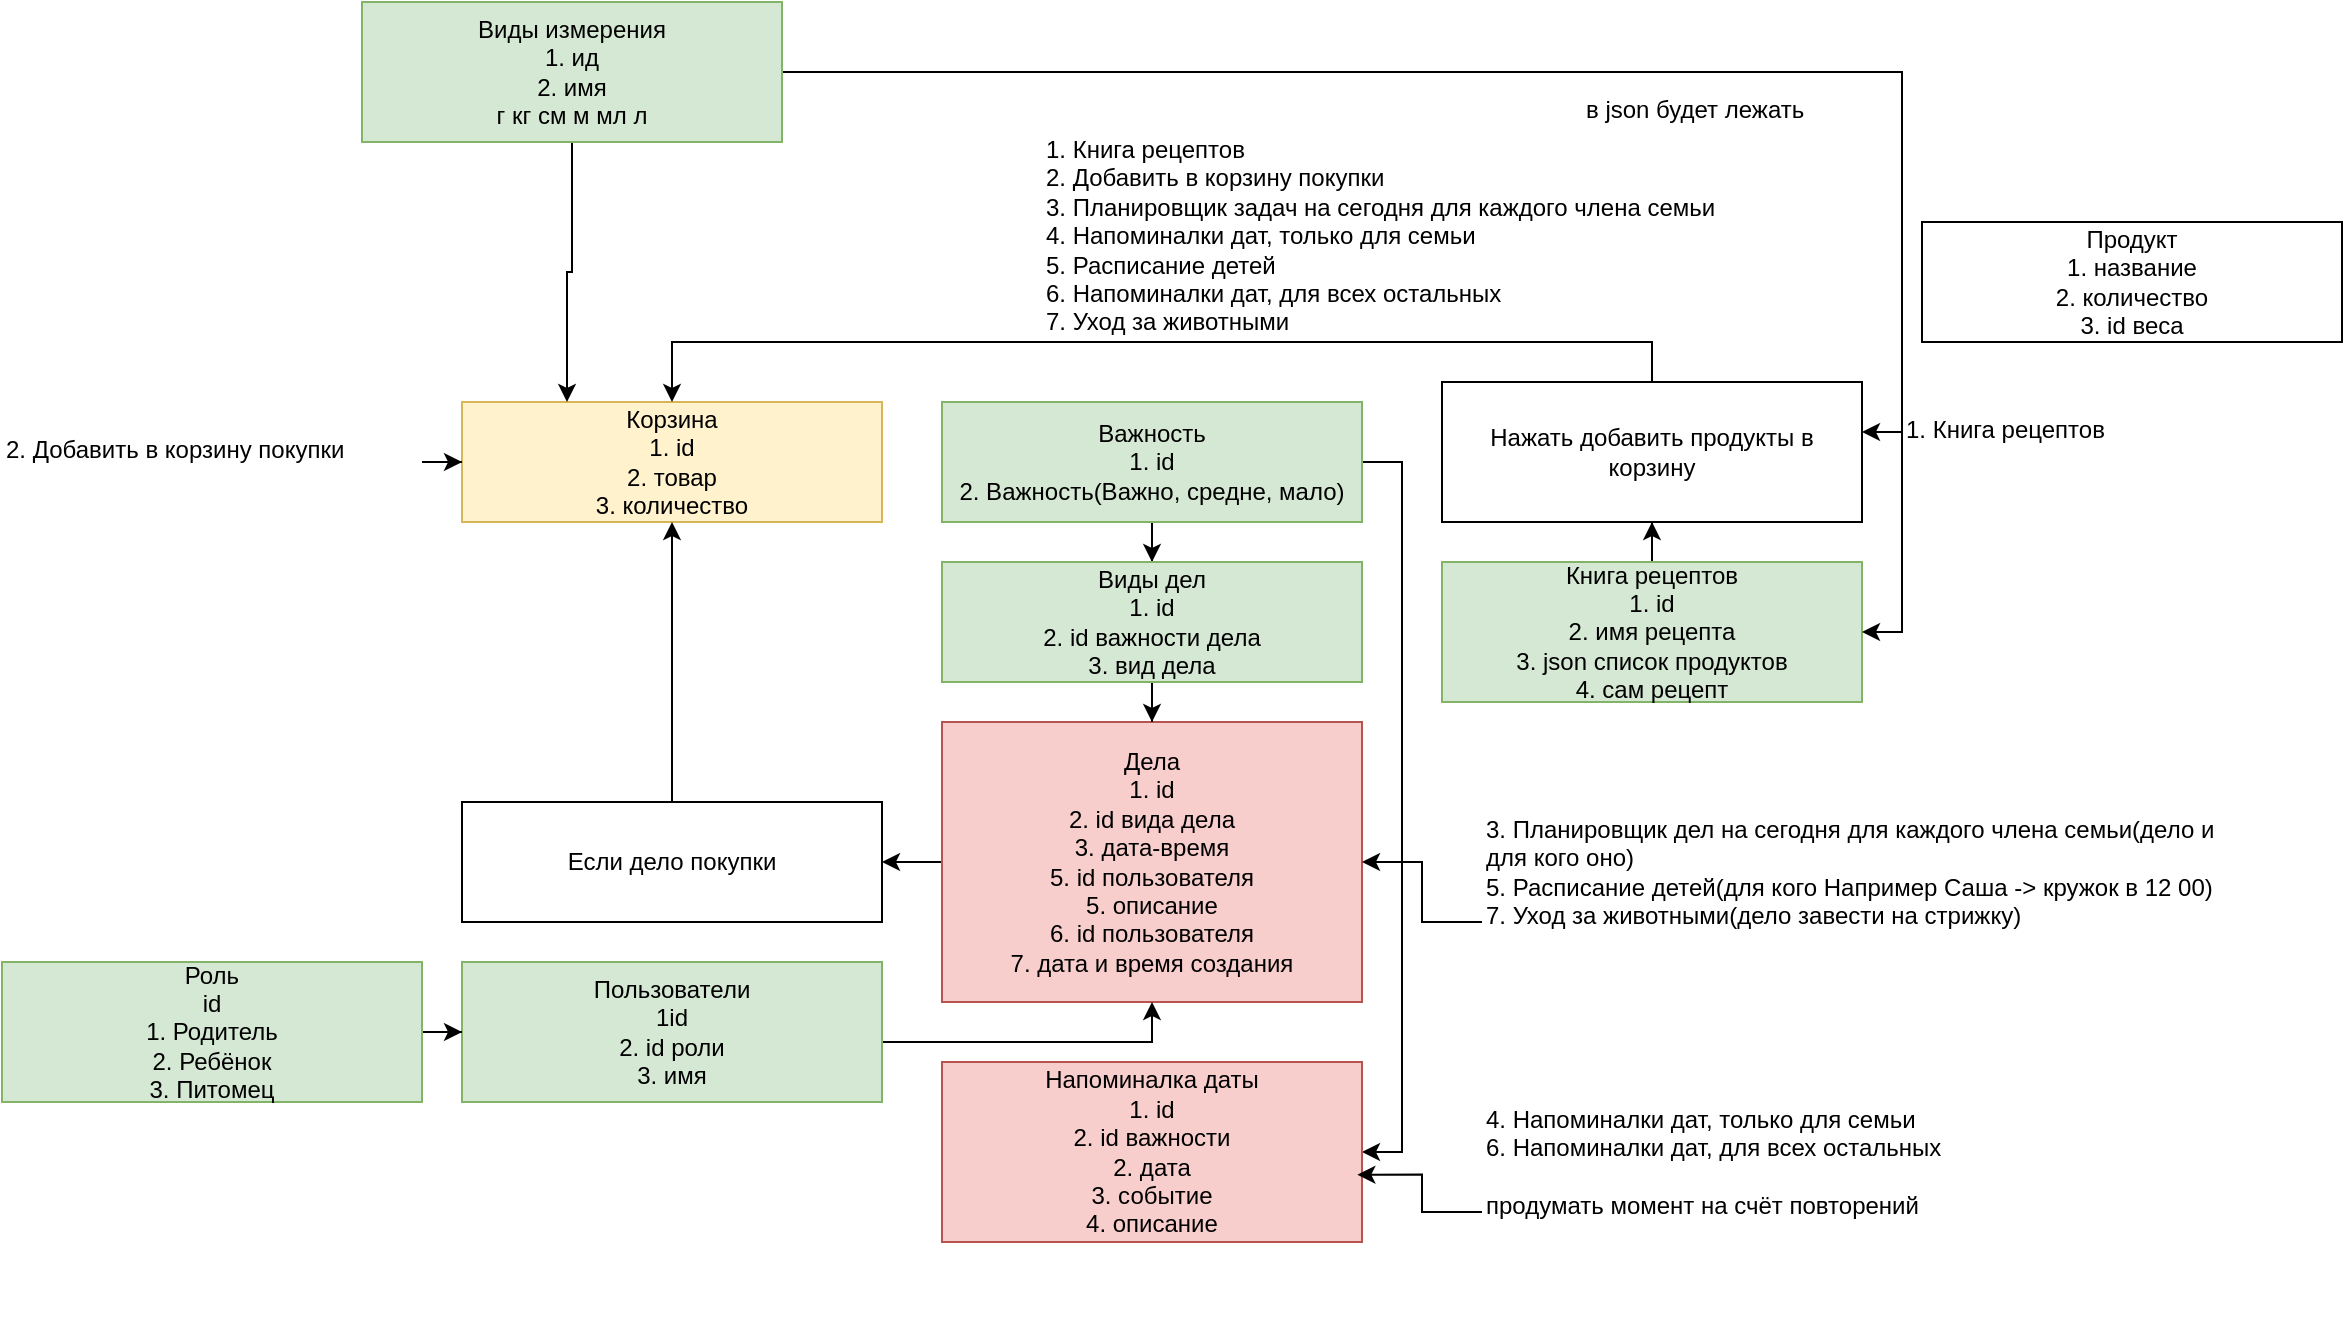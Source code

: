 <mxfile version="26.2.13">
  <diagram name="Страница — 1" id="LQEoc7Ox_GN1DkzEkNf7">
    <mxGraphModel dx="2255" dy="1912" grid="1" gridSize="10" guides="1" tooltips="1" connect="1" arrows="1" fold="1" page="1" pageScale="1" pageWidth="827" pageHeight="1169" math="0" shadow="0">
      <root>
        <mxCell id="0" />
        <mxCell id="1" parent="0" />
        <mxCell id="lm29R8KMJcdYnlwVV_AK-13" style="edgeStyle=orthogonalEdgeStyle;rounded=0;orthogonalLoop=1;jettySize=auto;html=1;entryX=1;entryY=0.5;entryDx=0;entryDy=0;" parent="1" source="lm29R8KMJcdYnlwVV_AK-1" target="lm29R8KMJcdYnlwVV_AK-12" edge="1">
          <mxGeometry relative="1" as="geometry" />
        </mxCell>
        <mxCell id="lm29R8KMJcdYnlwVV_AK-1" value="Дела&lt;div&gt;1. id&lt;/div&gt;&lt;div&gt;2. id вида дела&lt;/div&gt;&lt;div&gt;3. дата-время&lt;/div&gt;&lt;div&gt;5. id пользователя&lt;/div&gt;&lt;div&gt;5. описание&lt;/div&gt;&lt;div&gt;6. id пользователя&lt;/div&gt;&lt;div&gt;7. дата и время создания&lt;/div&gt;" style="rounded=0;whiteSpace=wrap;html=1;fillColor=#f8cecc;strokeColor=#b85450;" parent="1" vertex="1">
          <mxGeometry x="110" y="280" width="210" height="140" as="geometry" />
        </mxCell>
        <mxCell id="lm29R8KMJcdYnlwVV_AK-5" style="edgeStyle=orthogonalEdgeStyle;rounded=0;orthogonalLoop=1;jettySize=auto;html=1;entryX=0.5;entryY=0;entryDx=0;entryDy=0;" parent="1" source="lm29R8KMJcdYnlwVV_AK-2" target="lm29R8KMJcdYnlwVV_AK-3" edge="1">
          <mxGeometry relative="1" as="geometry" />
        </mxCell>
        <mxCell id="lm29R8KMJcdYnlwVV_AK-21" style="edgeStyle=orthogonalEdgeStyle;rounded=0;orthogonalLoop=1;jettySize=auto;html=1;entryX=1;entryY=0.5;entryDx=0;entryDy=0;" parent="1" source="lm29R8KMJcdYnlwVV_AK-2" target="lm29R8KMJcdYnlwVV_AK-20" edge="1">
          <mxGeometry relative="1" as="geometry">
            <Array as="points">
              <mxPoint x="340" y="150" />
              <mxPoint x="340" y="495" />
            </Array>
          </mxGeometry>
        </mxCell>
        <mxCell id="lm29R8KMJcdYnlwVV_AK-2" value="Важность&lt;div&gt;1. id&lt;br&gt;2. Важность(Важно, средне, мало)&lt;/div&gt;" style="rounded=0;whiteSpace=wrap;html=1;fillColor=#d5e8d4;strokeColor=#82b366;" parent="1" vertex="1">
          <mxGeometry x="110" y="120" width="210" height="60" as="geometry" />
        </mxCell>
        <mxCell id="lm29R8KMJcdYnlwVV_AK-6" style="edgeStyle=orthogonalEdgeStyle;rounded=0;orthogonalLoop=1;jettySize=auto;html=1;entryX=0.5;entryY=0;entryDx=0;entryDy=0;" parent="1" source="lm29R8KMJcdYnlwVV_AK-3" target="lm29R8KMJcdYnlwVV_AK-1" edge="1">
          <mxGeometry relative="1" as="geometry" />
        </mxCell>
        <mxCell id="lm29R8KMJcdYnlwVV_AK-3" value="Виды дел&lt;div&gt;1. id&lt;/div&gt;&lt;div&gt;2. id важности дела&lt;/div&gt;&lt;div&gt;3. вид дела&lt;/div&gt;" style="rounded=0;whiteSpace=wrap;html=1;fillColor=#d5e8d4;strokeColor=#82b366;" parent="1" vertex="1">
          <mxGeometry x="110" y="200" width="210" height="60" as="geometry" />
        </mxCell>
        <mxCell id="lm29R8KMJcdYnlwVV_AK-7" value="1. Книга рецептов&#xa;2. Добавить в корзину покупки&#xa;3. Планировщик задач на сегодня для каждого члена семьи&#xa;4. Напоминалки дат, только для семьи&#xa;5. Расписание детей&#xa;6. Напоминалки дат, для всех остальных&#xa;7. Уход за животными" style="text;whiteSpace=wrap;" parent="1" vertex="1">
          <mxGeometry x="160" y="-20" width="370" height="120" as="geometry" />
        </mxCell>
        <mxCell id="lm29R8KMJcdYnlwVV_AK-18" style="edgeStyle=orthogonalEdgeStyle;rounded=0;orthogonalLoop=1;jettySize=auto;html=1;entryX=0.5;entryY=1;entryDx=0;entryDy=0;" parent="1" source="lm29R8KMJcdYnlwVV_AK-8" target="lm29R8KMJcdYnlwVV_AK-16" edge="1">
          <mxGeometry relative="1" as="geometry" />
        </mxCell>
        <mxCell id="lm29R8KMJcdYnlwVV_AK-8" value="Книга рецептов&lt;div&gt;1. id&lt;/div&gt;&lt;div&gt;2. имя рецепта&lt;/div&gt;&lt;div&gt;3. json список продуктов&lt;br&gt;4. сам рецепт&lt;/div&gt;" style="rounded=0;whiteSpace=wrap;html=1;fillColor=#d5e8d4;strokeColor=#82b366;" parent="1" vertex="1">
          <mxGeometry x="360" y="200" width="210" height="70" as="geometry" />
        </mxCell>
        <mxCell id="lm29R8KMJcdYnlwVV_AK-9" value="Корзина&lt;div&gt;1. id&lt;/div&gt;&lt;div&gt;2. товар&lt;/div&gt;&lt;div&gt;3. количество&lt;/div&gt;" style="rounded=0;whiteSpace=wrap;html=1;fillColor=#fff2cc;strokeColor=#d6b656;" parent="1" vertex="1">
          <mxGeometry x="-130" y="120" width="210" height="60" as="geometry" />
        </mxCell>
        <mxCell id="lm29R8KMJcdYnlwVV_AK-14" style="edgeStyle=orthogonalEdgeStyle;rounded=0;orthogonalLoop=1;jettySize=auto;html=1;" parent="1" source="lm29R8KMJcdYnlwVV_AK-12" target="lm29R8KMJcdYnlwVV_AK-9" edge="1">
          <mxGeometry relative="1" as="geometry" />
        </mxCell>
        <mxCell id="lm29R8KMJcdYnlwVV_AK-12" value="Если дело покупки" style="rounded=0;whiteSpace=wrap;html=1;" parent="1" vertex="1">
          <mxGeometry x="-130" y="320" width="210" height="60" as="geometry" />
        </mxCell>
        <mxCell id="lm29R8KMJcdYnlwVV_AK-17" style="edgeStyle=orthogonalEdgeStyle;rounded=0;orthogonalLoop=1;jettySize=auto;html=1;entryX=0.5;entryY=0;entryDx=0;entryDy=0;exitX=0.5;exitY=0;exitDx=0;exitDy=0;" parent="1" source="lm29R8KMJcdYnlwVV_AK-16" target="lm29R8KMJcdYnlwVV_AK-9" edge="1">
          <mxGeometry relative="1" as="geometry" />
        </mxCell>
        <mxCell id="lm29R8KMJcdYnlwVV_AK-16" value="Нажать добавить продукты в корзину" style="rounded=0;whiteSpace=wrap;html=1;" parent="1" vertex="1">
          <mxGeometry x="360" y="110" width="210" height="70" as="geometry" />
        </mxCell>
        <mxCell id="lm29R8KMJcdYnlwVV_AK-20" value="Напоминалка даты&lt;br&gt;1. id&lt;div&gt;2. id важности&lt;/div&gt;&lt;div&gt;&lt;div&gt;2. дата&lt;/div&gt;&lt;div&gt;3. событие&lt;/div&gt;&lt;div&gt;4. описание&lt;/div&gt;&lt;/div&gt;" style="rounded=0;whiteSpace=wrap;html=1;fillColor=#f8cecc;strokeColor=#b85450;" parent="1" vertex="1">
          <mxGeometry x="110" y="450" width="210" height="90" as="geometry" />
        </mxCell>
        <mxCell id="lm29R8KMJcdYnlwVV_AK-24" style="edgeStyle=orthogonalEdgeStyle;rounded=0;orthogonalLoop=1;jettySize=auto;html=1;entryX=1;entryY=0.5;entryDx=0;entryDy=0;" parent="1" source="lm29R8KMJcdYnlwVV_AK-22" target="lm29R8KMJcdYnlwVV_AK-1" edge="1">
          <mxGeometry relative="1" as="geometry" />
        </mxCell>
        <mxCell id="lm29R8KMJcdYnlwVV_AK-22" value="3. Планировщик дел на сегодня для каждого члена семьи(дело и для кого оно)&#xa;5. Расписание детей(для кого Например Саша -&gt; кружок в 12 00)&#xa;7. Уход за животными(дело завести на стрижку)" style="text;whiteSpace=wrap;" parent="1" vertex="1">
          <mxGeometry x="380" y="320" width="370" height="120" as="geometry" />
        </mxCell>
        <mxCell id="lm29R8KMJcdYnlwVV_AK-23" value="4. Напоминалки дат, только для семьи&#xa;6. Напоминалки дат, для всех остальных&#xa;&#xa;продумать момент на счёт повторений" style="text;whiteSpace=wrap;" parent="1" vertex="1">
          <mxGeometry x="380" y="465" width="370" height="120" as="geometry" />
        </mxCell>
        <mxCell id="lm29R8KMJcdYnlwVV_AK-26" style="edgeStyle=orthogonalEdgeStyle;rounded=0;orthogonalLoop=1;jettySize=auto;html=1;entryX=0.989;entryY=0.626;entryDx=0;entryDy=0;entryPerimeter=0;" parent="1" source="lm29R8KMJcdYnlwVV_AK-23" target="lm29R8KMJcdYnlwVV_AK-20" edge="1">
          <mxGeometry relative="1" as="geometry" />
        </mxCell>
        <mxCell id="lm29R8KMJcdYnlwVV_AK-28" style="edgeStyle=orthogonalEdgeStyle;rounded=0;orthogonalLoop=1;jettySize=auto;html=1;entryX=0;entryY=0.5;entryDx=0;entryDy=0;" parent="1" source="lm29R8KMJcdYnlwVV_AK-27" target="lm29R8KMJcdYnlwVV_AK-9" edge="1">
          <mxGeometry relative="1" as="geometry" />
        </mxCell>
        <mxCell id="lm29R8KMJcdYnlwVV_AK-27" value="2. Добавить в корзину покупки" style="text;whiteSpace=wrap;" parent="1" vertex="1">
          <mxGeometry x="-360" y="130" width="210" height="40" as="geometry" />
        </mxCell>
        <mxCell id="lm29R8KMJcdYnlwVV_AK-30" style="edgeStyle=orthogonalEdgeStyle;rounded=0;orthogonalLoop=1;jettySize=auto;html=1;" parent="1" source="lm29R8KMJcdYnlwVV_AK-29" target="lm29R8KMJcdYnlwVV_AK-16" edge="1">
          <mxGeometry relative="1" as="geometry">
            <Array as="points">
              <mxPoint x="670" y="145" />
            </Array>
          </mxGeometry>
        </mxCell>
        <mxCell id="lm29R8KMJcdYnlwVV_AK-29" value="1. Книга рецептов" style="text;whiteSpace=wrap;" parent="1" vertex="1">
          <mxGeometry x="590" y="120" width="170" height="30" as="geometry" />
        </mxCell>
        <mxCell id="lm29R8KMJcdYnlwVV_AK-35" style="edgeStyle=orthogonalEdgeStyle;rounded=0;orthogonalLoop=1;jettySize=auto;html=1;entryX=0.5;entryY=1;entryDx=0;entryDy=0;" parent="1" source="lm29R8KMJcdYnlwVV_AK-31" target="lm29R8KMJcdYnlwVV_AK-1" edge="1">
          <mxGeometry relative="1" as="geometry">
            <Array as="points">
              <mxPoint x="215" y="440" />
            </Array>
          </mxGeometry>
        </mxCell>
        <mxCell id="lm29R8KMJcdYnlwVV_AK-31" value="Пользователи&lt;div&gt;1id&lt;/div&gt;&lt;div&gt;2. id роли&lt;br&gt;3. имя&lt;/div&gt;" style="rounded=0;whiteSpace=wrap;html=1;fillColor=#d5e8d4;strokeColor=#82b366;" parent="1" vertex="1">
          <mxGeometry x="-130" y="400" width="210" height="70" as="geometry" />
        </mxCell>
        <mxCell id="lm29R8KMJcdYnlwVV_AK-34" style="edgeStyle=orthogonalEdgeStyle;rounded=0;orthogonalLoop=1;jettySize=auto;html=1;entryX=0;entryY=0.5;entryDx=0;entryDy=0;" parent="1" source="lm29R8KMJcdYnlwVV_AK-32" target="lm29R8KMJcdYnlwVV_AK-31" edge="1">
          <mxGeometry relative="1" as="geometry" />
        </mxCell>
        <mxCell id="lm29R8KMJcdYnlwVV_AK-32" value="Роль&lt;div&gt;id&lt;br&gt;1. Родитель&lt;div&gt;2. Ребёнок&lt;br&gt;3. Питомец&lt;/div&gt;&lt;/div&gt;" style="rounded=0;whiteSpace=wrap;html=1;fillColor=#d5e8d4;strokeColor=#82b366;" parent="1" vertex="1">
          <mxGeometry x="-360" y="400" width="210" height="70" as="geometry" />
        </mxCell>
        <mxCell id="7WKAR1FsFvdeox_WHZgT-4" style="edgeStyle=orthogonalEdgeStyle;rounded=0;orthogonalLoop=1;jettySize=auto;html=1;entryX=0.25;entryY=0;entryDx=0;entryDy=0;" edge="1" parent="1" source="7WKAR1FsFvdeox_WHZgT-2" target="lm29R8KMJcdYnlwVV_AK-9">
          <mxGeometry relative="1" as="geometry" />
        </mxCell>
        <mxCell id="7WKAR1FsFvdeox_WHZgT-8" style="edgeStyle=orthogonalEdgeStyle;rounded=0;orthogonalLoop=1;jettySize=auto;html=1;entryX=1;entryY=0.5;entryDx=0;entryDy=0;" edge="1" parent="1" source="7WKAR1FsFvdeox_WHZgT-2" target="lm29R8KMJcdYnlwVV_AK-8">
          <mxGeometry relative="1" as="geometry" />
        </mxCell>
        <mxCell id="7WKAR1FsFvdeox_WHZgT-2" value="&lt;div&gt;Виды измерения&lt;/div&gt;&lt;div&gt;1. ид&lt;/div&gt;&lt;div&gt;2. имя&lt;/div&gt;&lt;div&gt;г кг см м мл л&lt;/div&gt;" style="rounded=0;whiteSpace=wrap;html=1;fillColor=#d5e8d4;strokeColor=#82b366;" vertex="1" parent="1">
          <mxGeometry x="-180" y="-80" width="210" height="70" as="geometry" />
        </mxCell>
        <mxCell id="7WKAR1FsFvdeox_WHZgT-6" value="в json будет лежать&#xa;" style="text;whiteSpace=wrap;" vertex="1" parent="1">
          <mxGeometry x="430" y="-40" width="170" height="30" as="geometry" />
        </mxCell>
        <mxCell id="7WKAR1FsFvdeox_WHZgT-9" value="Продукт&lt;div&gt;1. название&lt;/div&gt;&lt;div&gt;2. количество&lt;/div&gt;&lt;div&gt;3. id веса&lt;/div&gt;" style="rounded=0;whiteSpace=wrap;html=1;" vertex="1" parent="1">
          <mxGeometry x="600" y="30" width="210" height="60" as="geometry" />
        </mxCell>
      </root>
    </mxGraphModel>
  </diagram>
</mxfile>
